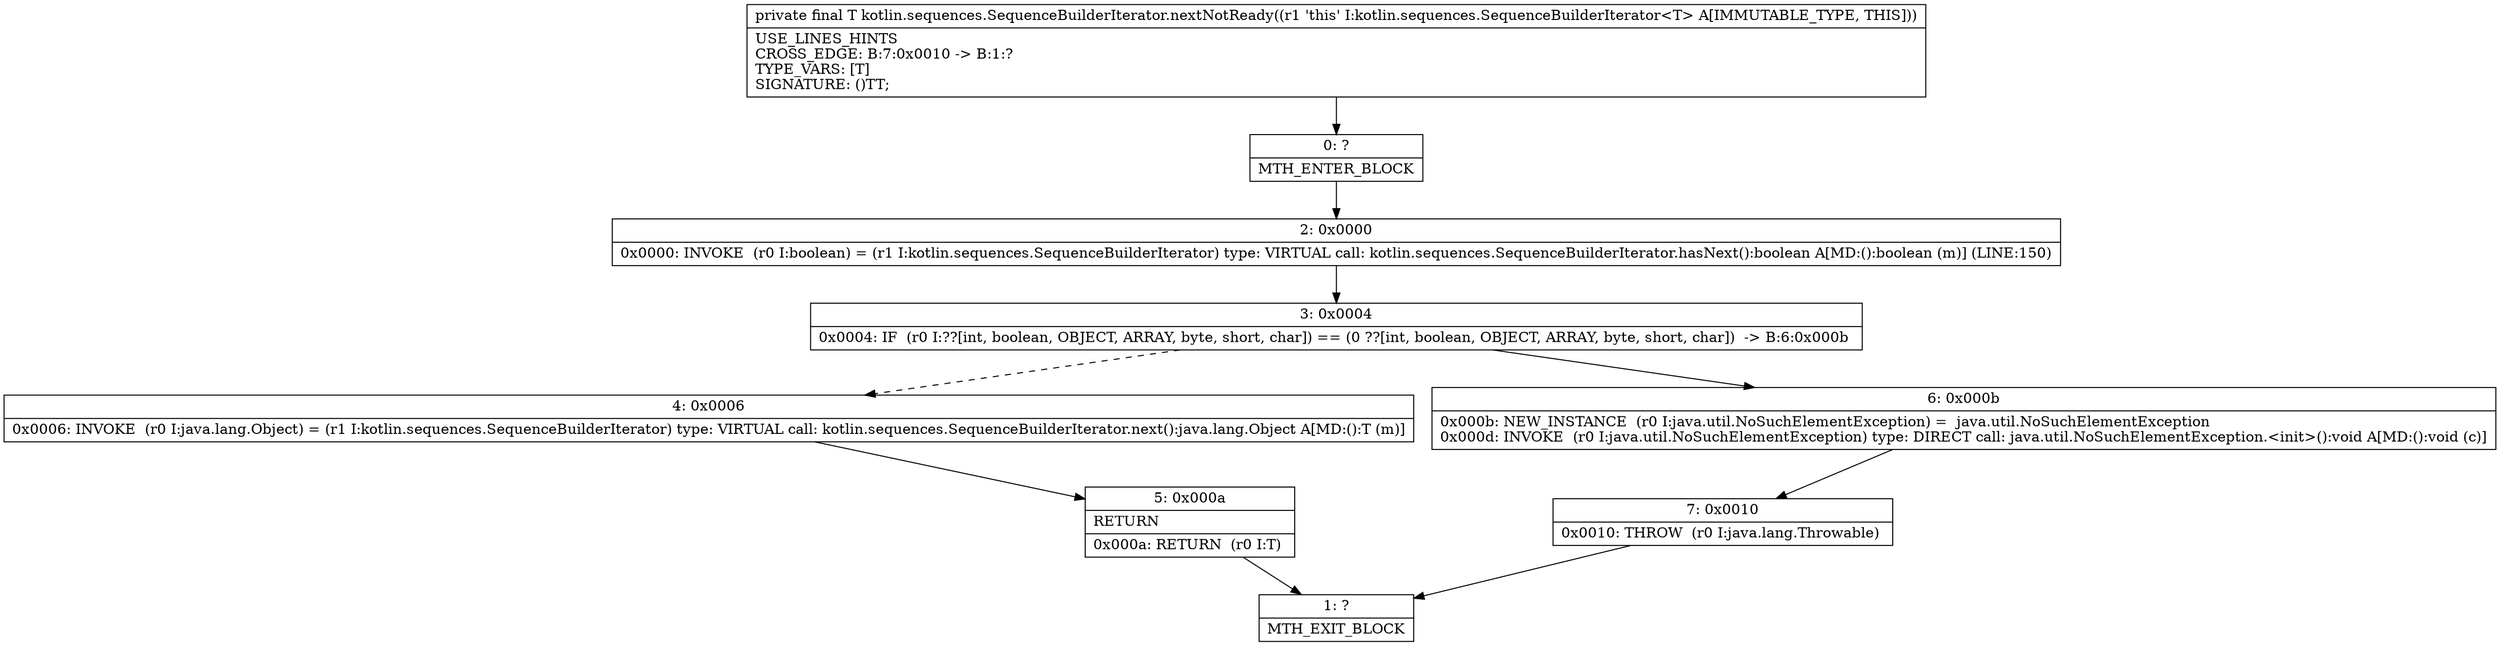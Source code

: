 digraph "CFG forkotlin.sequences.SequenceBuilderIterator.nextNotReady()Ljava\/lang\/Object;" {
Node_0 [shape=record,label="{0\:\ ?|MTH_ENTER_BLOCK\l}"];
Node_2 [shape=record,label="{2\:\ 0x0000|0x0000: INVOKE  (r0 I:boolean) = (r1 I:kotlin.sequences.SequenceBuilderIterator) type: VIRTUAL call: kotlin.sequences.SequenceBuilderIterator.hasNext():boolean A[MD:():boolean (m)] (LINE:150)\l}"];
Node_3 [shape=record,label="{3\:\ 0x0004|0x0004: IF  (r0 I:??[int, boolean, OBJECT, ARRAY, byte, short, char]) == (0 ??[int, boolean, OBJECT, ARRAY, byte, short, char])  \-\> B:6:0x000b \l}"];
Node_4 [shape=record,label="{4\:\ 0x0006|0x0006: INVOKE  (r0 I:java.lang.Object) = (r1 I:kotlin.sequences.SequenceBuilderIterator) type: VIRTUAL call: kotlin.sequences.SequenceBuilderIterator.next():java.lang.Object A[MD:():T (m)]\l}"];
Node_5 [shape=record,label="{5\:\ 0x000a|RETURN\l|0x000a: RETURN  (r0 I:T) \l}"];
Node_1 [shape=record,label="{1\:\ ?|MTH_EXIT_BLOCK\l}"];
Node_6 [shape=record,label="{6\:\ 0x000b|0x000b: NEW_INSTANCE  (r0 I:java.util.NoSuchElementException) =  java.util.NoSuchElementException \l0x000d: INVOKE  (r0 I:java.util.NoSuchElementException) type: DIRECT call: java.util.NoSuchElementException.\<init\>():void A[MD:():void (c)]\l}"];
Node_7 [shape=record,label="{7\:\ 0x0010|0x0010: THROW  (r0 I:java.lang.Throwable) \l}"];
MethodNode[shape=record,label="{private final T kotlin.sequences.SequenceBuilderIterator.nextNotReady((r1 'this' I:kotlin.sequences.SequenceBuilderIterator\<T\> A[IMMUTABLE_TYPE, THIS]))  | USE_LINES_HINTS\lCROSS_EDGE: B:7:0x0010 \-\> B:1:?\lTYPE_VARS: [T]\lSIGNATURE: ()TT;\l}"];
MethodNode -> Node_0;Node_0 -> Node_2;
Node_2 -> Node_3;
Node_3 -> Node_4[style=dashed];
Node_3 -> Node_6;
Node_4 -> Node_5;
Node_5 -> Node_1;
Node_6 -> Node_7;
Node_7 -> Node_1;
}


